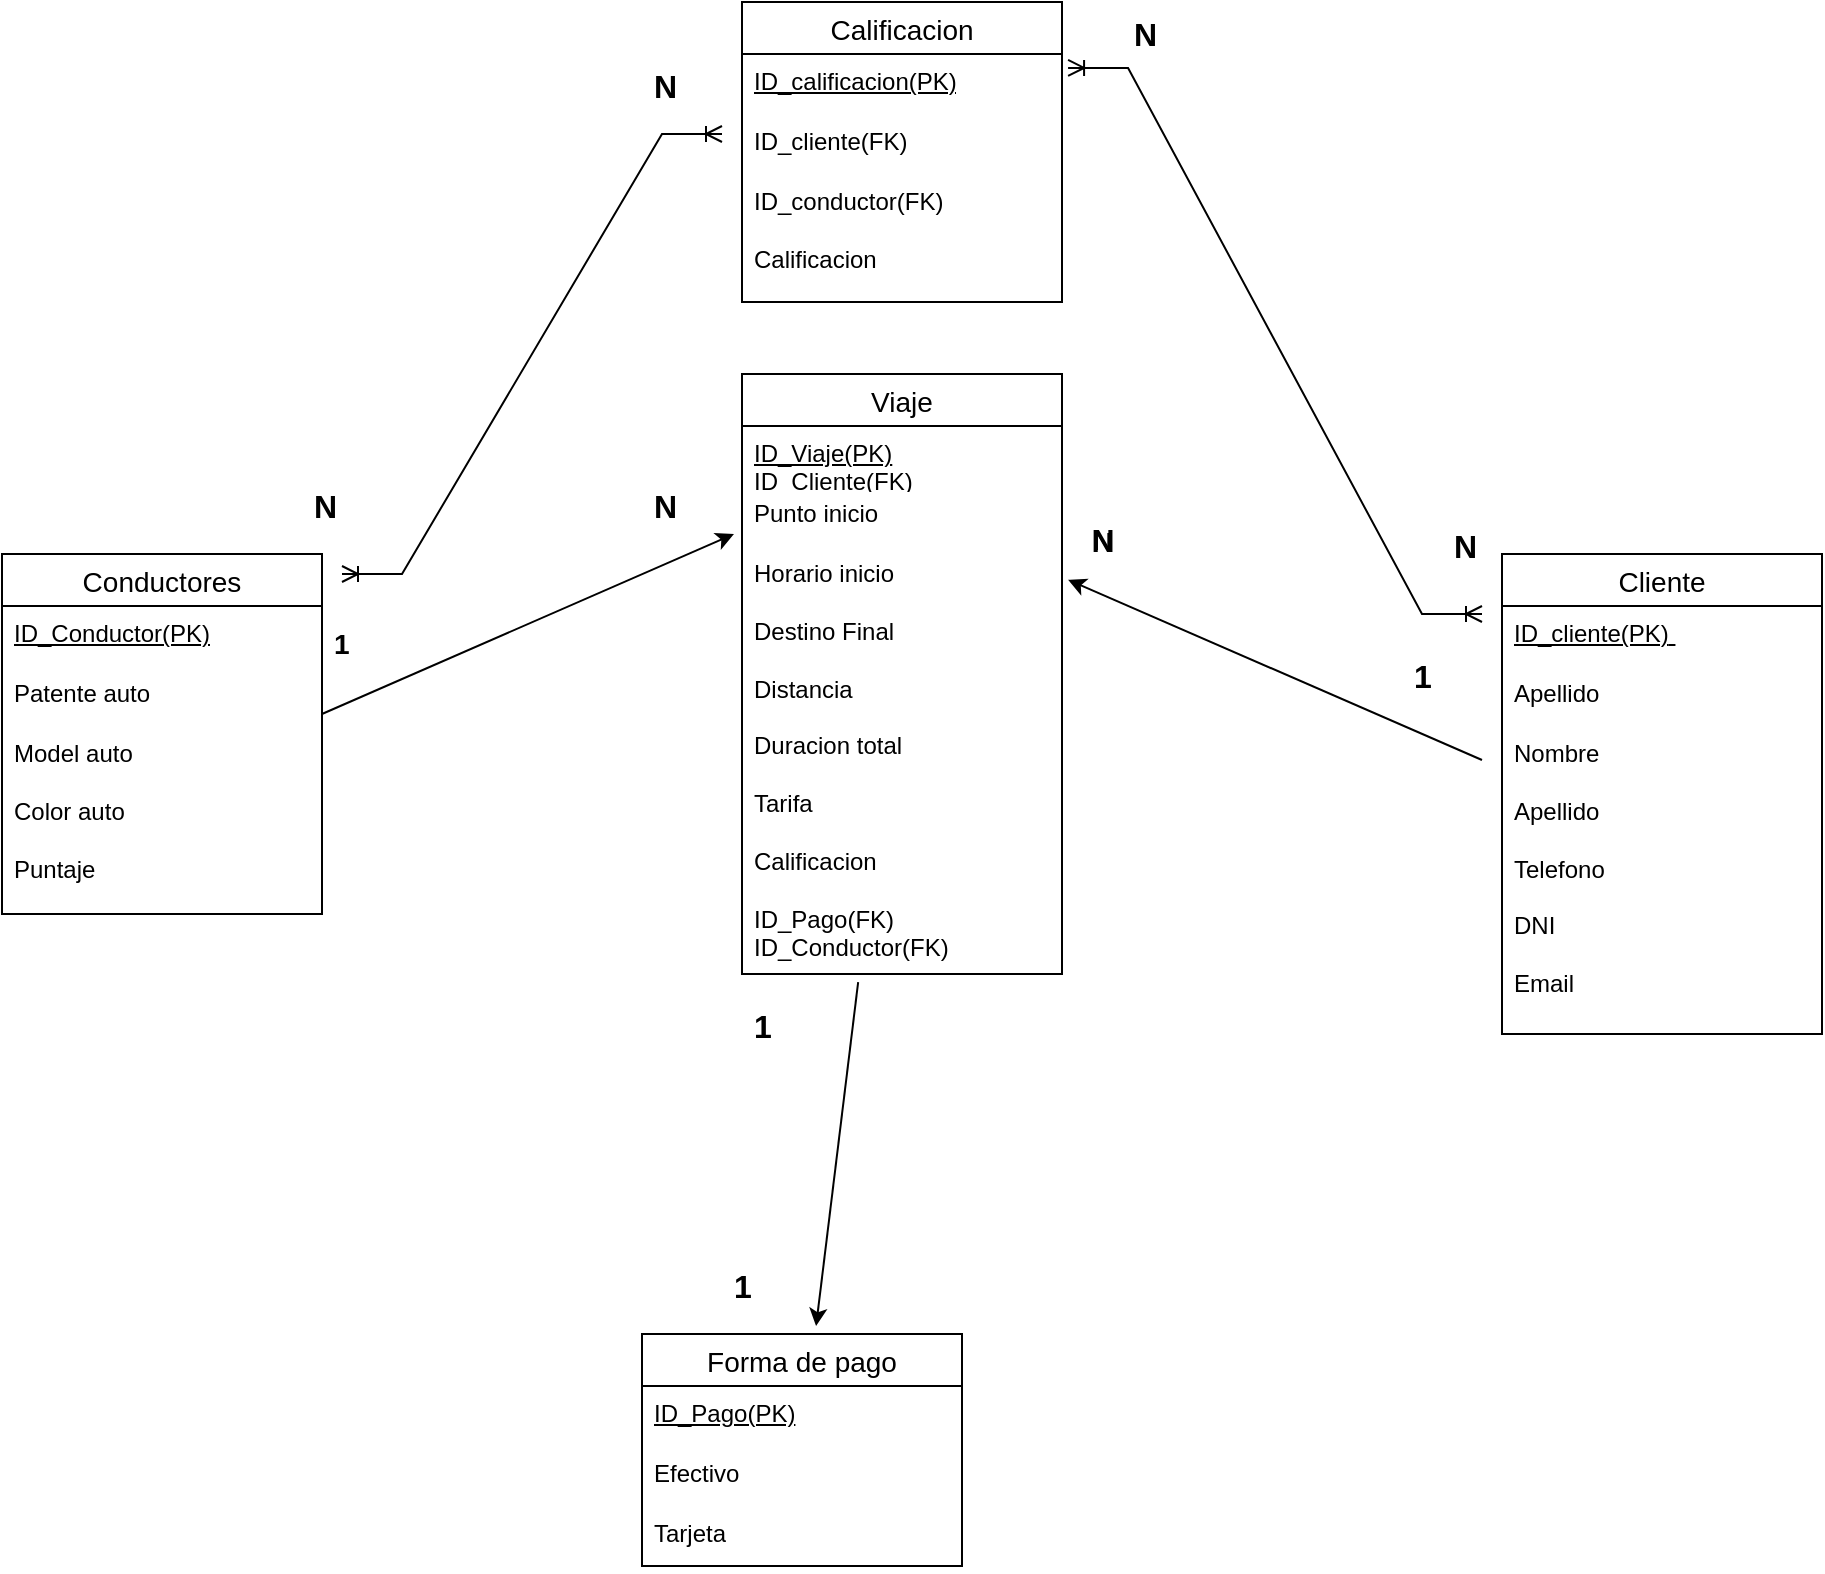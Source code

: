 <mxfile version="21.3.0" type="device">
  <diagram id="R2lEEEUBdFMjLlhIrx00" name="Page-1">
    <mxGraphModel dx="2284" dy="1807" grid="1" gridSize="10" guides="1" tooltips="1" connect="1" arrows="1" fold="1" page="1" pageScale="1" pageWidth="850" pageHeight="1100" math="0" shadow="0" extFonts="Permanent Marker^https://fonts.googleapis.com/css?family=Permanent+Marker">
      <root>
        <mxCell id="0" />
        <mxCell id="1" parent="0" />
        <mxCell id="V1msDHGJHPTng66Zl8Yn-1" value="Cliente" style="swimlane;fontStyle=0;childLayout=stackLayout;horizontal=1;startSize=26;horizontalStack=0;resizeParent=1;resizeParentMax=0;resizeLast=0;collapsible=1;marginBottom=0;align=center;fontSize=14;" parent="1" vertex="1">
          <mxGeometry x="630" y="160" width="160" height="240" as="geometry" />
        </mxCell>
        <mxCell id="V1msDHGJHPTng66Zl8Yn-2" value="&lt;u&gt;ID_cliente(PK)&lt;span style=&quot;white-space: pre;&quot;&gt; &lt;/span&gt;&lt;/u&gt;" style="text;strokeColor=none;fillColor=none;spacingLeft=4;spacingRight=4;overflow=hidden;rotatable=0;points=[[0,0.5],[1,0.5]];portConstraint=eastwest;fontSize=12;whiteSpace=wrap;html=1;" parent="V1msDHGJHPTng66Zl8Yn-1" vertex="1">
          <mxGeometry y="26" width="160" height="30" as="geometry" />
        </mxCell>
        <mxCell id="V1msDHGJHPTng66Zl8Yn-3" value="Apellido&amp;nbsp;" style="text;strokeColor=none;fillColor=none;spacingLeft=4;spacingRight=4;overflow=hidden;rotatable=0;points=[[0,0.5],[1,0.5]];portConstraint=eastwest;fontSize=12;whiteSpace=wrap;html=1;" parent="V1msDHGJHPTng66Zl8Yn-1" vertex="1">
          <mxGeometry y="56" width="160" height="30" as="geometry" />
        </mxCell>
        <mxCell id="V1msDHGJHPTng66Zl8Yn-4" value="Nombre&lt;br&gt;&lt;br&gt;Apellido&lt;br&gt;&lt;br&gt;Telefono&lt;br&gt;&lt;br&gt;DNI&lt;br&gt;&lt;br&gt;Email&lt;br&gt;" style="text;strokeColor=none;fillColor=none;spacingLeft=4;spacingRight=4;overflow=hidden;rotatable=0;points=[[0,0.5],[1,0.5]];portConstraint=eastwest;fontSize=12;whiteSpace=wrap;html=1;" parent="V1msDHGJHPTng66Zl8Yn-1" vertex="1">
          <mxGeometry y="86" width="160" height="154" as="geometry" />
        </mxCell>
        <mxCell id="V1msDHGJHPTng66Zl8Yn-6" value="Viaje" style="swimlane;fontStyle=0;childLayout=stackLayout;horizontal=1;startSize=26;horizontalStack=0;resizeParent=1;resizeParentMax=0;resizeLast=0;collapsible=1;marginBottom=0;align=center;fontSize=14;" parent="1" vertex="1">
          <mxGeometry x="250" y="70" width="160" height="300" as="geometry" />
        </mxCell>
        <mxCell id="V1msDHGJHPTng66Zl8Yn-7" value="&lt;u&gt;ID_Viaje(PK)&lt;br&gt;ID_Cliente(FK)&lt;br&gt;&lt;/u&gt;" style="text;strokeColor=none;fillColor=none;spacingLeft=4;spacingRight=4;overflow=hidden;rotatable=0;points=[[0,0.5],[1,0.5]];portConstraint=eastwest;fontSize=12;whiteSpace=wrap;html=1;" parent="V1msDHGJHPTng66Zl8Yn-6" vertex="1">
          <mxGeometry y="26" width="160" height="30" as="geometry" />
        </mxCell>
        <mxCell id="V1msDHGJHPTng66Zl8Yn-8" value="Punto inicio" style="text;strokeColor=none;fillColor=none;spacingLeft=4;spacingRight=4;overflow=hidden;rotatable=0;points=[[0,0.5],[1,0.5]];portConstraint=eastwest;fontSize=12;whiteSpace=wrap;html=1;" parent="V1msDHGJHPTng66Zl8Yn-6" vertex="1">
          <mxGeometry y="56" width="160" height="30" as="geometry" />
        </mxCell>
        <mxCell id="V1msDHGJHPTng66Zl8Yn-9" value="Horario inicio&lt;br&gt;&lt;br&gt;Destino Final&lt;br&gt;&lt;br&gt;Distancia&lt;br&gt;&lt;br&gt;Duracion total&lt;br&gt;&lt;br&gt;Tarifa&lt;br&gt;&lt;br&gt;Calificacion&lt;br&gt;&lt;br&gt;ID_Pago(FK)&lt;br&gt;ID_Conductor(FK)" style="text;strokeColor=none;fillColor=none;spacingLeft=4;spacingRight=4;overflow=hidden;rotatable=0;points=[[0,0.5],[1,0.5]];portConstraint=eastwest;fontSize=12;whiteSpace=wrap;html=1;" parent="V1msDHGJHPTng66Zl8Yn-6" vertex="1">
          <mxGeometry y="86" width="160" height="214" as="geometry" />
        </mxCell>
        <mxCell id="V1msDHGJHPTng66Zl8Yn-10" value="Conductores" style="swimlane;fontStyle=0;childLayout=stackLayout;horizontal=1;startSize=26;horizontalStack=0;resizeParent=1;resizeParentMax=0;resizeLast=0;collapsible=1;marginBottom=0;align=center;fontSize=14;" parent="1" vertex="1">
          <mxGeometry x="-120" y="160" width="160" height="180" as="geometry" />
        </mxCell>
        <mxCell id="V1msDHGJHPTng66Zl8Yn-11" value="&lt;u&gt;ID_Conductor(PK)&lt;/u&gt;" style="text;strokeColor=none;fillColor=none;spacingLeft=4;spacingRight=4;overflow=hidden;rotatable=0;points=[[0,0.5],[1,0.5]];portConstraint=eastwest;fontSize=12;whiteSpace=wrap;html=1;" parent="V1msDHGJHPTng66Zl8Yn-10" vertex="1">
          <mxGeometry y="26" width="160" height="30" as="geometry" />
        </mxCell>
        <mxCell id="V1msDHGJHPTng66Zl8Yn-12" value="Patente auto" style="text;strokeColor=none;fillColor=none;spacingLeft=4;spacingRight=4;overflow=hidden;rotatable=0;points=[[0,0.5],[1,0.5]];portConstraint=eastwest;fontSize=12;whiteSpace=wrap;html=1;" parent="V1msDHGJHPTng66Zl8Yn-10" vertex="1">
          <mxGeometry y="56" width="160" height="30" as="geometry" />
        </mxCell>
        <mxCell id="V1msDHGJHPTng66Zl8Yn-13" value="Model auto&lt;br&gt;&lt;br&gt;Color auto&lt;br&gt;&lt;br&gt;Puntaje" style="text;strokeColor=none;fillColor=none;spacingLeft=4;spacingRight=4;overflow=hidden;rotatable=0;points=[[0,0.5],[1,0.5]];portConstraint=eastwest;fontSize=12;whiteSpace=wrap;html=1;" parent="V1msDHGJHPTng66Zl8Yn-10" vertex="1">
          <mxGeometry y="86" width="160" height="94" as="geometry" />
        </mxCell>
        <mxCell id="V1msDHGJHPTng66Zl8Yn-14" value="Forma de pago" style="swimlane;fontStyle=0;childLayout=stackLayout;horizontal=1;startSize=26;horizontalStack=0;resizeParent=1;resizeParentMax=0;resizeLast=0;collapsible=1;marginBottom=0;align=center;fontSize=14;" parent="1" vertex="1">
          <mxGeometry x="200" y="550" width="160" height="116" as="geometry" />
        </mxCell>
        <mxCell id="V1msDHGJHPTng66Zl8Yn-15" value="&lt;u&gt;ID_Pago(PK)&lt;/u&gt;" style="text;strokeColor=none;fillColor=none;spacingLeft=4;spacingRight=4;overflow=hidden;rotatable=0;points=[[0,0.5],[1,0.5]];portConstraint=eastwest;fontSize=12;whiteSpace=wrap;html=1;" parent="V1msDHGJHPTng66Zl8Yn-14" vertex="1">
          <mxGeometry y="26" width="160" height="30" as="geometry" />
        </mxCell>
        <mxCell id="V1msDHGJHPTng66Zl8Yn-16" value="Efectivo" style="text;strokeColor=none;fillColor=none;spacingLeft=4;spacingRight=4;overflow=hidden;rotatable=0;points=[[0,0.5],[1,0.5]];portConstraint=eastwest;fontSize=12;whiteSpace=wrap;html=1;" parent="V1msDHGJHPTng66Zl8Yn-14" vertex="1">
          <mxGeometry y="56" width="160" height="30" as="geometry" />
        </mxCell>
        <mxCell id="V1msDHGJHPTng66Zl8Yn-17" value="Tarjeta" style="text;strokeColor=none;fillColor=none;spacingLeft=4;spacingRight=4;overflow=hidden;rotatable=0;points=[[0,0.5],[1,0.5]];portConstraint=eastwest;fontSize=12;whiteSpace=wrap;html=1;" parent="V1msDHGJHPTng66Zl8Yn-14" vertex="1">
          <mxGeometry y="86" width="160" height="30" as="geometry" />
        </mxCell>
        <mxCell id="V1msDHGJHPTng66Zl8Yn-18" value="" style="endArrow=classic;html=1;rounded=0;entryX=-0.025;entryY=-0.028;entryDx=0;entryDy=0;entryPerimeter=0;" parent="1" target="V1msDHGJHPTng66Zl8Yn-9" edge="1">
          <mxGeometry width="50" height="50" relative="1" as="geometry">
            <mxPoint x="40" y="240" as="sourcePoint" />
            <mxPoint x="320" y="370" as="targetPoint" />
            <Array as="points">
              <mxPoint x="40" y="240" />
            </Array>
          </mxGeometry>
        </mxCell>
        <mxCell id="V1msDHGJHPTng66Zl8Yn-19" value="" style="endArrow=classic;html=1;rounded=0;entryX=1.019;entryY=0.079;entryDx=0;entryDy=0;entryPerimeter=0;" parent="1" target="V1msDHGJHPTng66Zl8Yn-9" edge="1">
          <mxGeometry width="50" height="50" relative="1" as="geometry">
            <mxPoint x="620" y="263" as="sourcePoint" />
            <mxPoint x="320" y="370" as="targetPoint" />
          </mxGeometry>
        </mxCell>
        <mxCell id="V1msDHGJHPTng66Zl8Yn-20" value="" style="endArrow=classic;html=1;rounded=0;exitX=0.363;exitY=1.019;exitDx=0;exitDy=0;exitPerimeter=0;entryX=0.544;entryY=-0.034;entryDx=0;entryDy=0;entryPerimeter=0;" parent="1" source="V1msDHGJHPTng66Zl8Yn-9" target="V1msDHGJHPTng66Zl8Yn-14" edge="1">
          <mxGeometry width="50" height="50" relative="1" as="geometry">
            <mxPoint x="270" y="420" as="sourcePoint" />
            <mxPoint x="320" y="370" as="targetPoint" />
          </mxGeometry>
        </mxCell>
        <mxCell id="eQkxuuWjDLQ-LOcWaVL9-1" value="&lt;b&gt;&lt;font style=&quot;font-size: 16px;&quot;&gt;N&lt;/font&gt;&lt;/b&gt;" style="text;strokeColor=none;fillColor=none;spacingLeft=4;spacingRight=4;overflow=hidden;rotatable=0;points=[[0,0.5],[1,0.5]];portConstraint=eastwest;fontSize=12;whiteSpace=wrap;html=1;" vertex="1" parent="1">
          <mxGeometry x="200" y="120" width="40" height="30" as="geometry" />
        </mxCell>
        <mxCell id="eQkxuuWjDLQ-LOcWaVL9-2" value="&lt;span style=&quot;font-size: 14px;&quot;&gt;&lt;b&gt;1&lt;/b&gt;&lt;/span&gt;" style="text;strokeColor=none;fillColor=none;spacingLeft=4;spacingRight=4;overflow=hidden;rotatable=0;points=[[0,0.5],[1,0.5]];portConstraint=eastwest;fontSize=12;whiteSpace=wrap;html=1;" vertex="1" parent="1">
          <mxGeometry x="40" y="190" width="40" height="30" as="geometry" />
        </mxCell>
        <mxCell id="eQkxuuWjDLQ-LOcWaVL9-3" value="N" style="text;strokeColor=none;fillColor=none;spacingLeft=4;spacingRight=4;overflow=hidden;rotatable=0;points=[[0,0.5],[1,0.5]];portConstraint=eastwest;fontSize=12;whiteSpace=wrap;html=1;" vertex="1" parent="1">
          <mxGeometry x="420" y="140" width="40" height="30" as="geometry" />
        </mxCell>
        <mxCell id="eQkxuuWjDLQ-LOcWaVL9-4" value="&lt;b&gt;&lt;font style=&quot;font-size: 16px;&quot;&gt;N&lt;/font&gt;&lt;/b&gt;" style="text;html=1;align=center;verticalAlign=middle;resizable=0;points=[];autosize=1;strokeColor=none;fillColor=none;" vertex="1" parent="1">
          <mxGeometry x="410" y="138" width="40" height="30" as="geometry" />
        </mxCell>
        <mxCell id="eQkxuuWjDLQ-LOcWaVL9-5" value="&lt;b&gt;&lt;font style=&quot;font-size: 16px;&quot;&gt;1&lt;/font&gt;&lt;/b&gt;" style="text;strokeColor=none;fillColor=none;spacingLeft=4;spacingRight=4;overflow=hidden;rotatable=0;points=[[0,0.5],[1,0.5]];portConstraint=eastwest;fontSize=12;whiteSpace=wrap;html=1;" vertex="1" parent="1">
          <mxGeometry x="580" y="205" width="40" height="30" as="geometry" />
        </mxCell>
        <mxCell id="eQkxuuWjDLQ-LOcWaVL9-6" value="&lt;b&gt;&lt;font style=&quot;font-size: 16px;&quot;&gt;1&lt;/font&gt;&lt;/b&gt;" style="text;strokeColor=none;fillColor=none;spacingLeft=4;spacingRight=4;overflow=hidden;rotatable=0;points=[[0,0.5],[1,0.5]];portConstraint=eastwest;fontSize=12;whiteSpace=wrap;html=1;" vertex="1" parent="1">
          <mxGeometry x="250" y="380" width="40" height="30" as="geometry" />
        </mxCell>
        <mxCell id="eQkxuuWjDLQ-LOcWaVL9-7" value="&lt;b&gt;&lt;font style=&quot;font-size: 16px;&quot;&gt;1&lt;/font&gt;&lt;/b&gt;" style="text;strokeColor=none;fillColor=none;spacingLeft=4;spacingRight=4;overflow=hidden;rotatable=0;points=[[0,0.5],[1,0.5]];portConstraint=eastwest;fontSize=12;whiteSpace=wrap;html=1;" vertex="1" parent="1">
          <mxGeometry x="240" y="510" width="40" height="30" as="geometry" />
        </mxCell>
        <mxCell id="eQkxuuWjDLQ-LOcWaVL9-12" value="Calificacion" style="swimlane;fontStyle=0;childLayout=stackLayout;horizontal=1;startSize=26;horizontalStack=0;resizeParent=1;resizeParentMax=0;resizeLast=0;collapsible=1;marginBottom=0;align=center;fontSize=14;" vertex="1" parent="1">
          <mxGeometry x="250" y="-116" width="160" height="150" as="geometry" />
        </mxCell>
        <mxCell id="eQkxuuWjDLQ-LOcWaVL9-13" value="&lt;u&gt;ID_calificacion(PK)&lt;/u&gt;" style="text;strokeColor=none;fillColor=none;spacingLeft=4;spacingRight=4;overflow=hidden;rotatable=0;points=[[0,0.5],[1,0.5]];portConstraint=eastwest;fontSize=12;whiteSpace=wrap;html=1;" vertex="1" parent="eQkxuuWjDLQ-LOcWaVL9-12">
          <mxGeometry y="26" width="160" height="30" as="geometry" />
        </mxCell>
        <mxCell id="eQkxuuWjDLQ-LOcWaVL9-14" value="ID_cliente(FK)" style="text;strokeColor=none;fillColor=none;spacingLeft=4;spacingRight=4;overflow=hidden;rotatable=0;points=[[0,0.5],[1,0.5]];portConstraint=eastwest;fontSize=12;whiteSpace=wrap;html=1;" vertex="1" parent="eQkxuuWjDLQ-LOcWaVL9-12">
          <mxGeometry y="56" width="160" height="30" as="geometry" />
        </mxCell>
        <mxCell id="eQkxuuWjDLQ-LOcWaVL9-15" value="ID_conductor(FK)&lt;br&gt;&lt;br&gt;Calificacion" style="text;strokeColor=none;fillColor=none;spacingLeft=4;spacingRight=4;overflow=hidden;rotatable=0;points=[[0,0.5],[1,0.5]];portConstraint=eastwest;fontSize=12;whiteSpace=wrap;html=1;" vertex="1" parent="eQkxuuWjDLQ-LOcWaVL9-12">
          <mxGeometry y="86" width="160" height="64" as="geometry" />
        </mxCell>
        <mxCell id="eQkxuuWjDLQ-LOcWaVL9-16" value="" style="edgeStyle=entityRelationEdgeStyle;fontSize=12;html=1;endArrow=ERoneToMany;startArrow=ERoneToMany;rounded=0;" edge="1" parent="1">
          <mxGeometry width="100" height="100" relative="1" as="geometry">
            <mxPoint x="50" y="170" as="sourcePoint" />
            <mxPoint x="240" y="-50" as="targetPoint" />
          </mxGeometry>
        </mxCell>
        <mxCell id="eQkxuuWjDLQ-LOcWaVL9-17" value="" style="edgeStyle=entityRelationEdgeStyle;fontSize=12;html=1;endArrow=ERoneToMany;startArrow=ERoneToMany;rounded=0;exitX=1.019;exitY=0.233;exitDx=0;exitDy=0;exitPerimeter=0;" edge="1" parent="1" source="eQkxuuWjDLQ-LOcWaVL9-13">
          <mxGeometry width="100" height="100" relative="1" as="geometry">
            <mxPoint x="60" y="180" as="sourcePoint" />
            <mxPoint x="620" y="190" as="targetPoint" />
          </mxGeometry>
        </mxCell>
        <mxCell id="eQkxuuWjDLQ-LOcWaVL9-20" value="&lt;b&gt;&lt;font style=&quot;font-size: 16px;&quot;&gt;N&lt;/font&gt;&lt;/b&gt;" style="text;strokeColor=none;fillColor=none;spacingLeft=4;spacingRight=4;overflow=hidden;rotatable=0;points=[[0,0.5],[1,0.5]];portConstraint=eastwest;fontSize=12;whiteSpace=wrap;html=1;" vertex="1" parent="1">
          <mxGeometry x="200" y="-90" width="40" height="30" as="geometry" />
        </mxCell>
        <mxCell id="eQkxuuWjDLQ-LOcWaVL9-21" value="&lt;b&gt;&lt;font style=&quot;font-size: 16px;&quot;&gt;N&lt;/font&gt;&lt;/b&gt;" style="text;strokeColor=none;fillColor=none;spacingLeft=4;spacingRight=4;overflow=hidden;rotatable=0;points=[[0,0.5],[1,0.5]];portConstraint=eastwest;fontSize=12;whiteSpace=wrap;html=1;" vertex="1" parent="1">
          <mxGeometry x="30" y="120" width="40" height="30" as="geometry" />
        </mxCell>
        <mxCell id="eQkxuuWjDLQ-LOcWaVL9-22" value="&lt;b&gt;&lt;font style=&quot;font-size: 16px;&quot;&gt;N&lt;/font&gt;&lt;/b&gt;" style="text;strokeColor=none;fillColor=none;spacingLeft=4;spacingRight=4;overflow=hidden;rotatable=0;points=[[0,0.5],[1,0.5]];portConstraint=eastwest;fontSize=12;whiteSpace=wrap;html=1;" vertex="1" parent="1">
          <mxGeometry x="440" y="-116" width="40" height="30" as="geometry" />
        </mxCell>
        <mxCell id="eQkxuuWjDLQ-LOcWaVL9-23" value="&lt;b&gt;&lt;font style=&quot;font-size: 16px;&quot;&gt;N&lt;/font&gt;&lt;/b&gt;" style="text;strokeColor=none;fillColor=none;spacingLeft=4;spacingRight=4;overflow=hidden;rotatable=0;points=[[0,0.5],[1,0.5]];portConstraint=eastwest;fontSize=12;whiteSpace=wrap;html=1;" vertex="1" parent="1">
          <mxGeometry x="600" y="140" width="40" height="30" as="geometry" />
        </mxCell>
      </root>
    </mxGraphModel>
  </diagram>
</mxfile>
